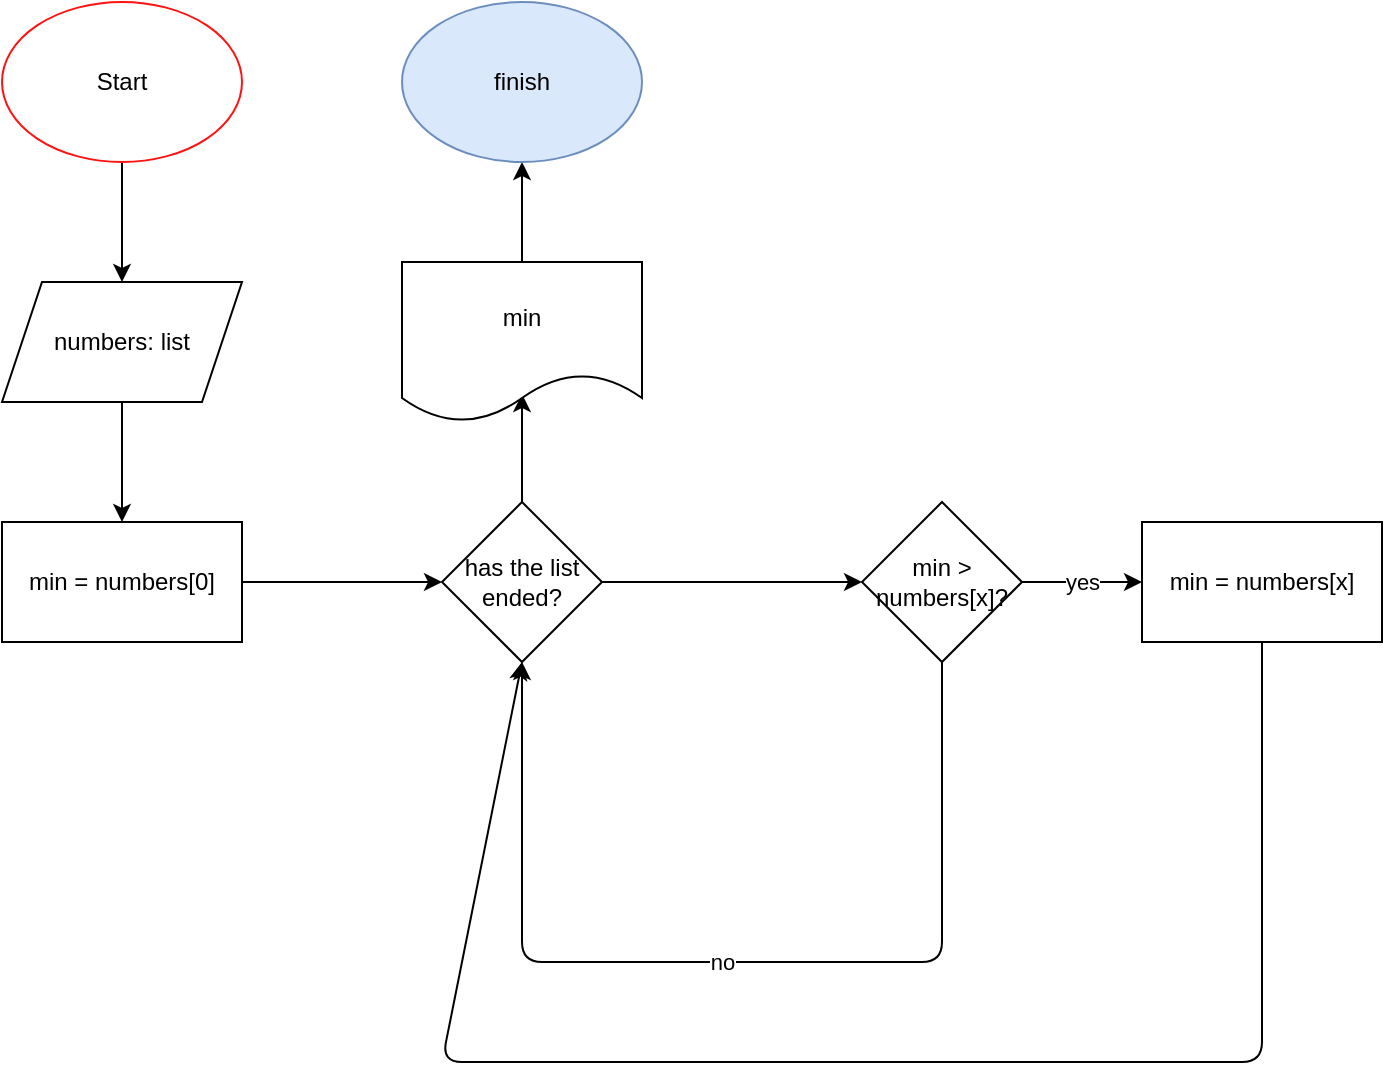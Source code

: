 <mxfile version="21.3.5" type="github">
  <diagram name="Page-1" id="wMpuYx8QdSfnGK3CEeYz">
    <mxGraphModel dx="980" dy="779" grid="1" gridSize="10" guides="1" tooltips="1" connect="1" arrows="1" fold="1" page="1" pageScale="1" pageWidth="1169" pageHeight="827" math="0" shadow="0">
      <root>
        <mxCell id="0" />
        <mxCell id="1" parent="0" />
        <mxCell id="tn1NpZDobiUQKDQfB7rh-12" value="" style="edgeStyle=orthogonalEdgeStyle;rounded=0;orthogonalLoop=1;jettySize=auto;html=1;" edge="1" parent="1" source="tn1NpZDobiUQKDQfB7rh-13" target="tn1NpZDobiUQKDQfB7rh-15">
          <mxGeometry relative="1" as="geometry" />
        </mxCell>
        <mxCell id="tn1NpZDobiUQKDQfB7rh-13" value="Start" style="ellipse;whiteSpace=wrap;html=1;strokeColor=#FF1212;" vertex="1" parent="1">
          <mxGeometry x="190" y="50" width="120" height="80" as="geometry" />
        </mxCell>
        <mxCell id="tn1NpZDobiUQKDQfB7rh-14" value="" style="edgeStyle=orthogonalEdgeStyle;rounded=0;orthogonalLoop=1;jettySize=auto;html=1;" edge="1" parent="1" source="tn1NpZDobiUQKDQfB7rh-15" target="tn1NpZDobiUQKDQfB7rh-17">
          <mxGeometry relative="1" as="geometry" />
        </mxCell>
        <mxCell id="tn1NpZDobiUQKDQfB7rh-15" value="numbers: list" style="shape=parallelogram;perimeter=parallelogramPerimeter;whiteSpace=wrap;html=1;fixedSize=1;" vertex="1" parent="1">
          <mxGeometry x="190" y="190" width="120" height="60" as="geometry" />
        </mxCell>
        <mxCell id="tn1NpZDobiUQKDQfB7rh-16" value="" style="edgeStyle=orthogonalEdgeStyle;rounded=0;orthogonalLoop=1;jettySize=auto;html=1;" edge="1" parent="1" source="tn1NpZDobiUQKDQfB7rh-17" target="tn1NpZDobiUQKDQfB7rh-20">
          <mxGeometry relative="1" as="geometry" />
        </mxCell>
        <mxCell id="tn1NpZDobiUQKDQfB7rh-17" value="min = numbers[0]" style="rounded=0;whiteSpace=wrap;html=1;" vertex="1" parent="1">
          <mxGeometry x="190" y="310" width="120" height="60" as="geometry" />
        </mxCell>
        <mxCell id="tn1NpZDobiUQKDQfB7rh-18" value="" style="edgeStyle=orthogonalEdgeStyle;rounded=0;orthogonalLoop=1;jettySize=auto;html=1;entryX=0.5;entryY=0.825;entryDx=0;entryDy=0;entryPerimeter=0;" edge="1" parent="1" source="tn1NpZDobiUQKDQfB7rh-20" target="tn1NpZDobiUQKDQfB7rh-21">
          <mxGeometry relative="1" as="geometry" />
        </mxCell>
        <mxCell id="tn1NpZDobiUQKDQfB7rh-19" value="" style="edgeStyle=orthogonalEdgeStyle;rounded=0;orthogonalLoop=1;jettySize=auto;html=1;" edge="1" parent="1" source="tn1NpZDobiUQKDQfB7rh-20" target="tn1NpZDobiUQKDQfB7rh-22">
          <mxGeometry relative="1" as="geometry" />
        </mxCell>
        <mxCell id="tn1NpZDobiUQKDQfB7rh-20" value="has the list ended?" style="rhombus;whiteSpace=wrap;html=1;rounded=0;" vertex="1" parent="1">
          <mxGeometry x="410" y="300" width="80" height="80" as="geometry" />
        </mxCell>
        <mxCell id="tn1NpZDobiUQKDQfB7rh-28" value="" style="edgeStyle=orthogonalEdgeStyle;rounded=0;orthogonalLoop=1;jettySize=auto;html=1;" edge="1" parent="1" source="tn1NpZDobiUQKDQfB7rh-21" target="tn1NpZDobiUQKDQfB7rh-27">
          <mxGeometry relative="1" as="geometry" />
        </mxCell>
        <mxCell id="tn1NpZDobiUQKDQfB7rh-21" value="min" style="shape=document;whiteSpace=wrap;html=1;boundedLbl=1;" vertex="1" parent="1">
          <mxGeometry x="390" y="180" width="120" height="80" as="geometry" />
        </mxCell>
        <mxCell id="tn1NpZDobiUQKDQfB7rh-24" value="yes" style="edgeStyle=orthogonalEdgeStyle;rounded=0;orthogonalLoop=1;jettySize=auto;html=1;" edge="1" parent="1" source="tn1NpZDobiUQKDQfB7rh-22" target="tn1NpZDobiUQKDQfB7rh-23">
          <mxGeometry relative="1" as="geometry" />
        </mxCell>
        <mxCell id="tn1NpZDobiUQKDQfB7rh-22" value="min &amp;gt; numbers[x]?" style="rhombus;whiteSpace=wrap;html=1;rounded=0;" vertex="1" parent="1">
          <mxGeometry x="620" y="300" width="80" height="80" as="geometry" />
        </mxCell>
        <mxCell id="tn1NpZDobiUQKDQfB7rh-23" value="min = numbers[x]" style="whiteSpace=wrap;html=1;rounded=0;" vertex="1" parent="1">
          <mxGeometry x="760" y="310" width="120" height="60" as="geometry" />
        </mxCell>
        <mxCell id="tn1NpZDobiUQKDQfB7rh-25" value="no" style="endArrow=classic;html=1;rounded=1;exitX=0.5;exitY=1;exitDx=0;exitDy=0;entryX=0.5;entryY=1;entryDx=0;entryDy=0;" edge="1" parent="1" source="tn1NpZDobiUQKDQfB7rh-22" target="tn1NpZDobiUQKDQfB7rh-20">
          <mxGeometry x="0.02" width="50" height="50" relative="1" as="geometry">
            <mxPoint x="480" y="430" as="sourcePoint" />
            <mxPoint x="530" y="380" as="targetPoint" />
            <Array as="points">
              <mxPoint x="660" y="530" />
              <mxPoint x="450" y="530" />
            </Array>
            <mxPoint as="offset" />
          </mxGeometry>
        </mxCell>
        <mxCell id="tn1NpZDobiUQKDQfB7rh-26" value="" style="endArrow=classic;html=1;rounded=1;exitX=0.5;exitY=1;exitDx=0;exitDy=0;entryX=0.5;entryY=1;entryDx=0;entryDy=0;" edge="1" parent="1" source="tn1NpZDobiUQKDQfB7rh-23" target="tn1NpZDobiUQKDQfB7rh-20">
          <mxGeometry width="50" height="50" relative="1" as="geometry">
            <mxPoint x="570" y="470" as="sourcePoint" />
            <mxPoint x="620" y="420" as="targetPoint" />
            <Array as="points">
              <mxPoint x="820" y="580" />
              <mxPoint x="410" y="580" />
            </Array>
          </mxGeometry>
        </mxCell>
        <mxCell id="tn1NpZDobiUQKDQfB7rh-27" value="finish" style="ellipse;whiteSpace=wrap;html=1;fillColor=#dae8fc;strokeColor=#6c8ebf;" vertex="1" parent="1">
          <mxGeometry x="390" y="50" width="120" height="80" as="geometry" />
        </mxCell>
      </root>
    </mxGraphModel>
  </diagram>
</mxfile>
